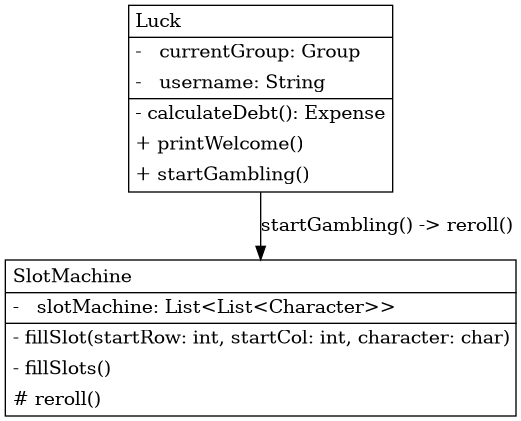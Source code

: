 @startuml
digraph g {
    rankdir="TB"
    splines=polyline

'nodes
Luck1407063755[
	label=<<TABLE BORDER="1" CELLBORDER="0" CELLPADDING="4" CELLSPACING="0">
<TR><TD ALIGN="LEFT" >Luck</TD></TR>
<HR/>
<TR><TD ALIGN="LEFT" >-   currentGroup: Group</TD></TR>
<TR><TD ALIGN="LEFT" >-   username: String</TD></TR>
<HR/>
<TR><TD ALIGN="LEFT" >- calculateDebt(): Expense</TD></TR>
<TR><TD ALIGN="LEFT" >+ printWelcome()</TD></TR>
<TR><TD ALIGN="LEFT" >+ startGambling()</TD></TR>
</TABLE>>
	style=filled
	margin=0
	shape=plaintext
	fillcolor="#FFFFFF"
];

SlotMachine1407063755[
	label=<<TABLE BORDER="1" CELLBORDER="0" CELLPADDING="4" CELLSPACING="0">
<TR><TD ALIGN="LEFT" >SlotMachine</TD></TR>
<HR/>
<TR><TD ALIGN="LEFT" >-   slotMachine: List&lt;List&lt;Character&gt;&gt;</TD></TR>
<HR/>
<TR><TD ALIGN="LEFT" >- fillSlot(startRow: int, startCol: int, character: char)</TD></TR>
<TR><TD ALIGN="LEFT" >- fillSlots()</TD></TR>
<TR><TD ALIGN="LEFT" ># reroll()</TD></TR>
</TABLE>>
	style=filled
	margin=0
	shape=plaintext
	fillcolor="#FFFFFF"
];

'edges
Luck1407063755 -> SlotMachine1407063755[label="startGambling() -> reroll()"];


}
@enduml